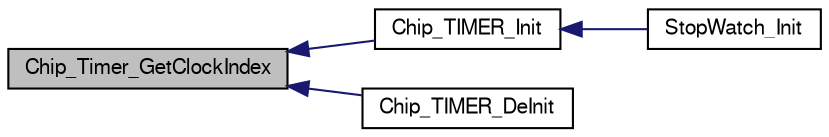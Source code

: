 digraph "Chip_Timer_GetClockIndex"
{
  edge [fontname="FreeSans",fontsize="10",labelfontname="FreeSans",labelfontsize="10"];
  node [fontname="FreeSans",fontsize="10",shape=record];
  rankdir="LR";
  Node1 [label="Chip_Timer_GetClockIndex",height=0.2,width=0.4,color="black", fillcolor="grey75", style="filled", fontcolor="black"];
  Node1 -> Node2 [dir="back",color="midnightblue",fontsize="10",style="solid"];
  Node2 [label="Chip_TIMER_Init",height=0.2,width=0.4,color="black", fillcolor="white", style="filled",URL="$group__TIMER__17XX__40XX.html#gac2ca0aff00ae8a651e129afba400c833",tooltip="Initialize a timer. "];
  Node2 -> Node3 [dir="back",color="midnightblue",fontsize="10",style="solid"];
  Node3 [label="StopWatch_Init",height=0.2,width=0.4,color="black", fillcolor="white", style="filled",URL="$group__Stop__Watch.html#gaa0f8ea277b700d20b4322a15d9ddf32c",tooltip="Initialize stopwatch. "];
  Node1 -> Node4 [dir="back",color="midnightblue",fontsize="10",style="solid"];
  Node4 [label="Chip_TIMER_DeInit",height=0.2,width=0.4,color="black", fillcolor="white", style="filled",URL="$group__TIMER__17XX__40XX.html#gaa52f3e33303d7d4f1e2325586a21a5c0",tooltip="Shutdown a timer. "];
}
